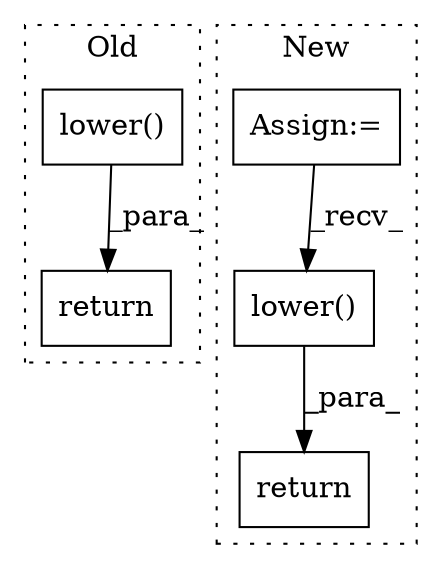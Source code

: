 digraph G {
subgraph cluster0 {
1 [label="lower()" a="75" s="990" l="37" shape="box"];
3 [label="return" a="93" s="983" l="7" shape="box"];
label = "Old";
style="dotted";
}
subgraph cluster1 {
2 [label="return" a="93" s="1194" l="7" shape="box"];
4 [label="lower()" a="75" s="1201" l="12" shape="box"];
5 [label="Assign:=" a="68" s="1143" l="3" shape="box"];
label = "New";
style="dotted";
}
1 -> 3 [label="_para_"];
4 -> 2 [label="_para_"];
5 -> 4 [label="_recv_"];
}